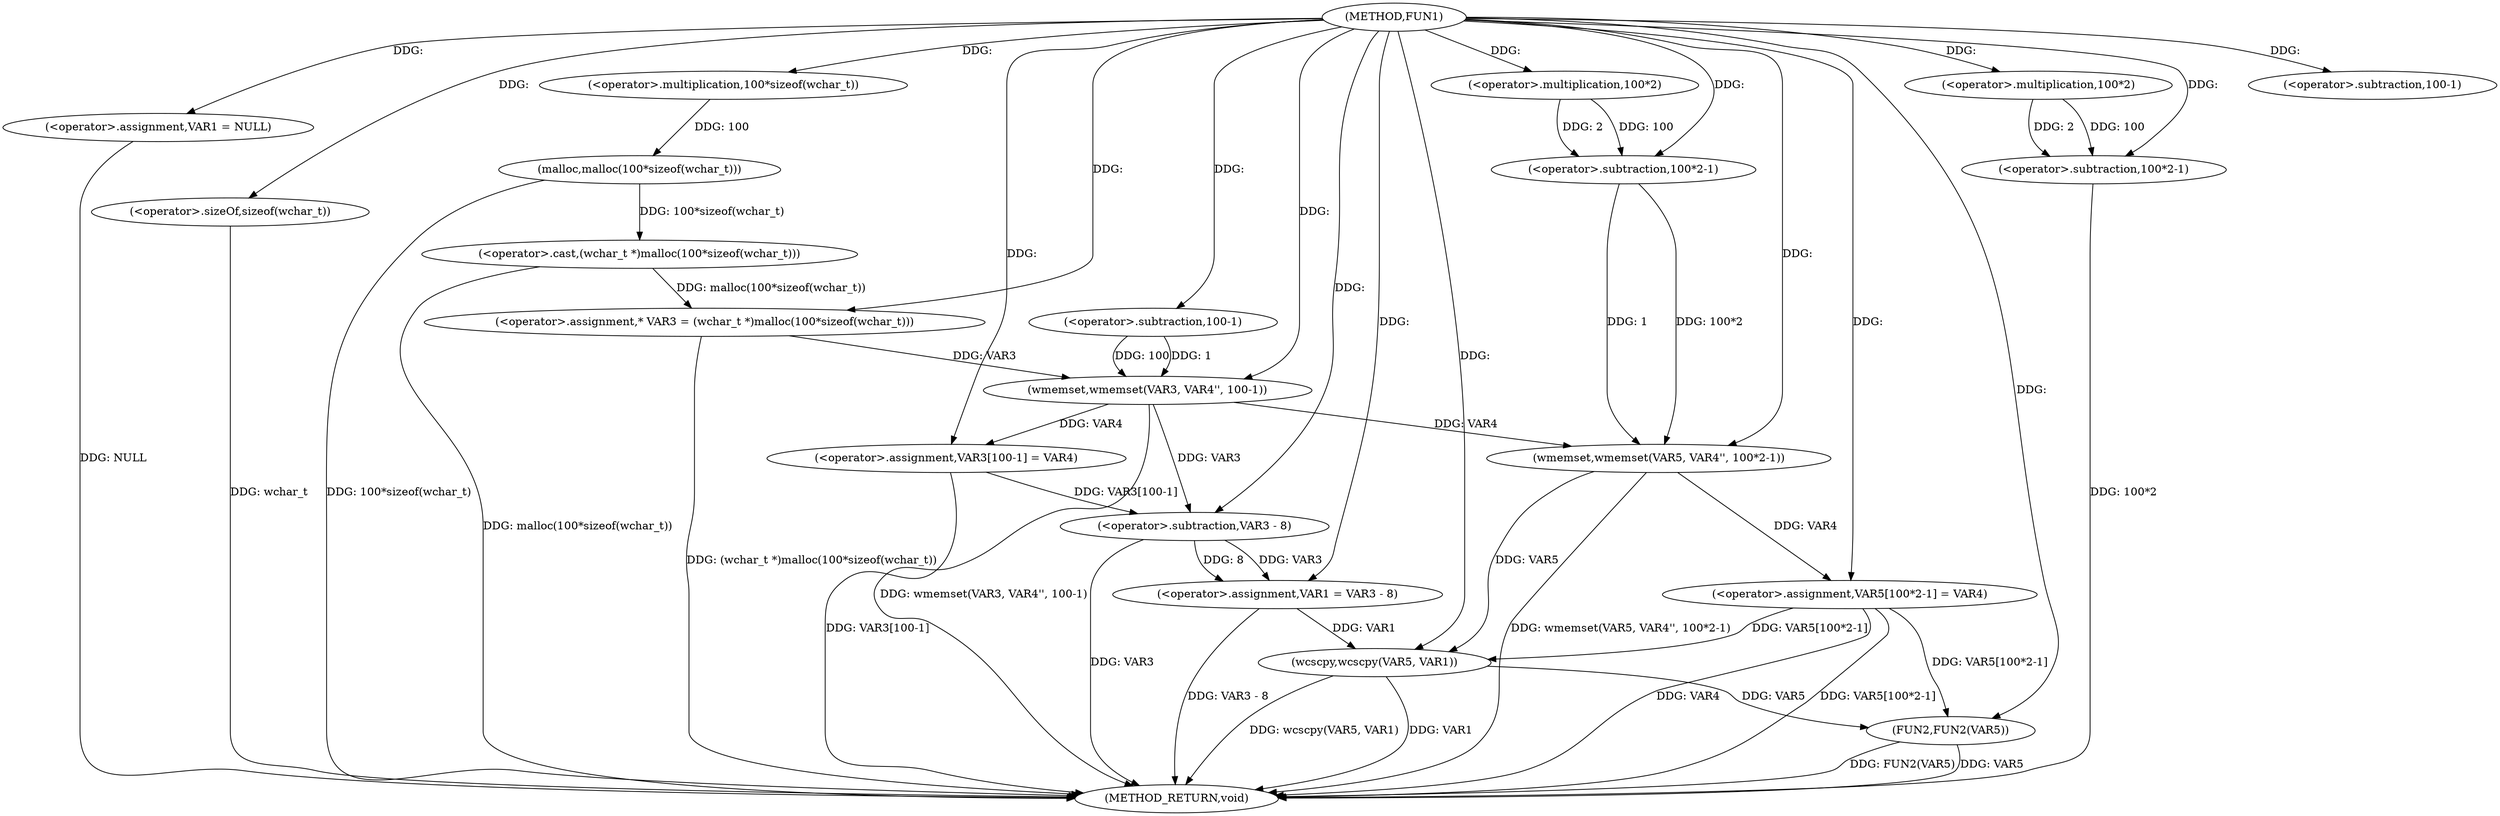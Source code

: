 digraph FUN1 {  
"1000100" [label = "(METHOD,FUN1)" ]
"1000161" [label = "(METHOD_RETURN,void)" ]
"1000103" [label = "(<operator>.assignment,VAR1 = NULL)" ]
"1000110" [label = "(<operator>.assignment,* VAR3 = (wchar_t *)malloc(100*sizeof(wchar_t)))" ]
"1000112" [label = "(<operator>.cast,(wchar_t *)malloc(100*sizeof(wchar_t)))" ]
"1000114" [label = "(malloc,malloc(100*sizeof(wchar_t)))" ]
"1000115" [label = "(<operator>.multiplication,100*sizeof(wchar_t))" ]
"1000117" [label = "(<operator>.sizeOf,sizeof(wchar_t))" ]
"1000119" [label = "(wmemset,wmemset(VAR3, VAR4'', 100-1))" ]
"1000122" [label = "(<operator>.subtraction,100-1)" ]
"1000125" [label = "(<operator>.assignment,VAR3[100-1] = VAR4)" ]
"1000128" [label = "(<operator>.subtraction,100-1)" ]
"1000132" [label = "(<operator>.assignment,VAR1 = VAR3 - 8)" ]
"1000134" [label = "(<operator>.subtraction,VAR3 - 8)" ]
"1000139" [label = "(wmemset,wmemset(VAR5, VAR4'', 100*2-1))" ]
"1000142" [label = "(<operator>.subtraction,100*2-1)" ]
"1000143" [label = "(<operator>.multiplication,100*2)" ]
"1000147" [label = "(<operator>.assignment,VAR5[100*2-1] = VAR4)" ]
"1000150" [label = "(<operator>.subtraction,100*2-1)" ]
"1000151" [label = "(<operator>.multiplication,100*2)" ]
"1000156" [label = "(wcscpy,wcscpy(VAR5, VAR1))" ]
"1000159" [label = "(FUN2,FUN2(VAR5))" ]
  "1000125" -> "1000161"  [ label = "DDG: VAR3[100-1]"] 
  "1000150" -> "1000161"  [ label = "DDG: 100*2"] 
  "1000103" -> "1000161"  [ label = "DDG: NULL"] 
  "1000114" -> "1000161"  [ label = "DDG: 100*sizeof(wchar_t)"] 
  "1000147" -> "1000161"  [ label = "DDG: VAR5[100*2-1]"] 
  "1000117" -> "1000161"  [ label = "DDG: wchar_t"] 
  "1000110" -> "1000161"  [ label = "DDG: (wchar_t *)malloc(100*sizeof(wchar_t))"] 
  "1000119" -> "1000161"  [ label = "DDG: wmemset(VAR3, VAR4'', 100-1)"] 
  "1000159" -> "1000161"  [ label = "DDG: FUN2(VAR5)"] 
  "1000112" -> "1000161"  [ label = "DDG: malloc(100*sizeof(wchar_t))"] 
  "1000159" -> "1000161"  [ label = "DDG: VAR5"] 
  "1000139" -> "1000161"  [ label = "DDG: wmemset(VAR5, VAR4'', 100*2-1)"] 
  "1000147" -> "1000161"  [ label = "DDG: VAR4"] 
  "1000132" -> "1000161"  [ label = "DDG: VAR3 - 8"] 
  "1000156" -> "1000161"  [ label = "DDG: VAR1"] 
  "1000134" -> "1000161"  [ label = "DDG: VAR3"] 
  "1000156" -> "1000161"  [ label = "DDG: wcscpy(VAR5, VAR1)"] 
  "1000100" -> "1000103"  [ label = "DDG: "] 
  "1000112" -> "1000110"  [ label = "DDG: malloc(100*sizeof(wchar_t))"] 
  "1000100" -> "1000110"  [ label = "DDG: "] 
  "1000114" -> "1000112"  [ label = "DDG: 100*sizeof(wchar_t)"] 
  "1000115" -> "1000114"  [ label = "DDG: 100"] 
  "1000100" -> "1000115"  [ label = "DDG: "] 
  "1000100" -> "1000117"  [ label = "DDG: "] 
  "1000110" -> "1000119"  [ label = "DDG: VAR3"] 
  "1000100" -> "1000119"  [ label = "DDG: "] 
  "1000122" -> "1000119"  [ label = "DDG: 100"] 
  "1000122" -> "1000119"  [ label = "DDG: 1"] 
  "1000100" -> "1000122"  [ label = "DDG: "] 
  "1000119" -> "1000125"  [ label = "DDG: VAR4"] 
  "1000100" -> "1000125"  [ label = "DDG: "] 
  "1000100" -> "1000128"  [ label = "DDG: "] 
  "1000134" -> "1000132"  [ label = "DDG: VAR3"] 
  "1000134" -> "1000132"  [ label = "DDG: 8"] 
  "1000100" -> "1000132"  [ label = "DDG: "] 
  "1000125" -> "1000134"  [ label = "DDG: VAR3[100-1]"] 
  "1000119" -> "1000134"  [ label = "DDG: VAR3"] 
  "1000100" -> "1000134"  [ label = "DDG: "] 
  "1000100" -> "1000139"  [ label = "DDG: "] 
  "1000119" -> "1000139"  [ label = "DDG: VAR4"] 
  "1000142" -> "1000139"  [ label = "DDG: 100*2"] 
  "1000142" -> "1000139"  [ label = "DDG: 1"] 
  "1000143" -> "1000142"  [ label = "DDG: 100"] 
  "1000143" -> "1000142"  [ label = "DDG: 2"] 
  "1000100" -> "1000143"  [ label = "DDG: "] 
  "1000100" -> "1000142"  [ label = "DDG: "] 
  "1000139" -> "1000147"  [ label = "DDG: VAR4"] 
  "1000100" -> "1000147"  [ label = "DDG: "] 
  "1000151" -> "1000150"  [ label = "DDG: 100"] 
  "1000151" -> "1000150"  [ label = "DDG: 2"] 
  "1000100" -> "1000151"  [ label = "DDG: "] 
  "1000100" -> "1000150"  [ label = "DDG: "] 
  "1000139" -> "1000156"  [ label = "DDG: VAR5"] 
  "1000147" -> "1000156"  [ label = "DDG: VAR5[100*2-1]"] 
  "1000100" -> "1000156"  [ label = "DDG: "] 
  "1000132" -> "1000156"  [ label = "DDG: VAR1"] 
  "1000156" -> "1000159"  [ label = "DDG: VAR5"] 
  "1000147" -> "1000159"  [ label = "DDG: VAR5[100*2-1]"] 
  "1000100" -> "1000159"  [ label = "DDG: "] 
}
